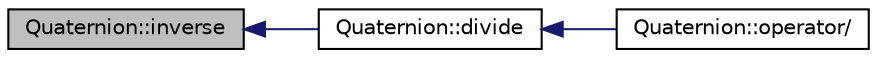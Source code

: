 digraph "Quaternion::inverse"
{
 // INTERACTIVE_SVG=YES
  edge [fontname="Helvetica",fontsize="10",labelfontname="Helvetica",labelfontsize="10"];
  node [fontname="Helvetica",fontsize="10",shape=record];
  rankdir="LR";
  Node1 [label="Quaternion::inverse",height=0.2,width=0.4,color="black", fillcolor="grey75", style="filled" fontcolor="black"];
  Node1 -> Node2 [dir="back",color="midnightblue",fontsize="10",style="solid",fontname="Helvetica"];
  Node2 [label="Quaternion::divide",height=0.2,width=0.4,color="black", fillcolor="white", style="filled",URL="$class_quaternion.html#a958be9504c7e111445f73521f764b806",tooltip="Divides B from A quaternion. "];
  Node2 -> Node3 [dir="back",color="midnightblue",fontsize="10",style="solid",fontname="Helvetica"];
  Node3 [label="Quaternion::operator/",height=0.2,width=0.4,color="black", fillcolor="white", style="filled",URL="$class_quaternion.html#af4213cb383423c6ead7c56a3fa70499c",tooltip="Divide from this quaternion. "];
}
